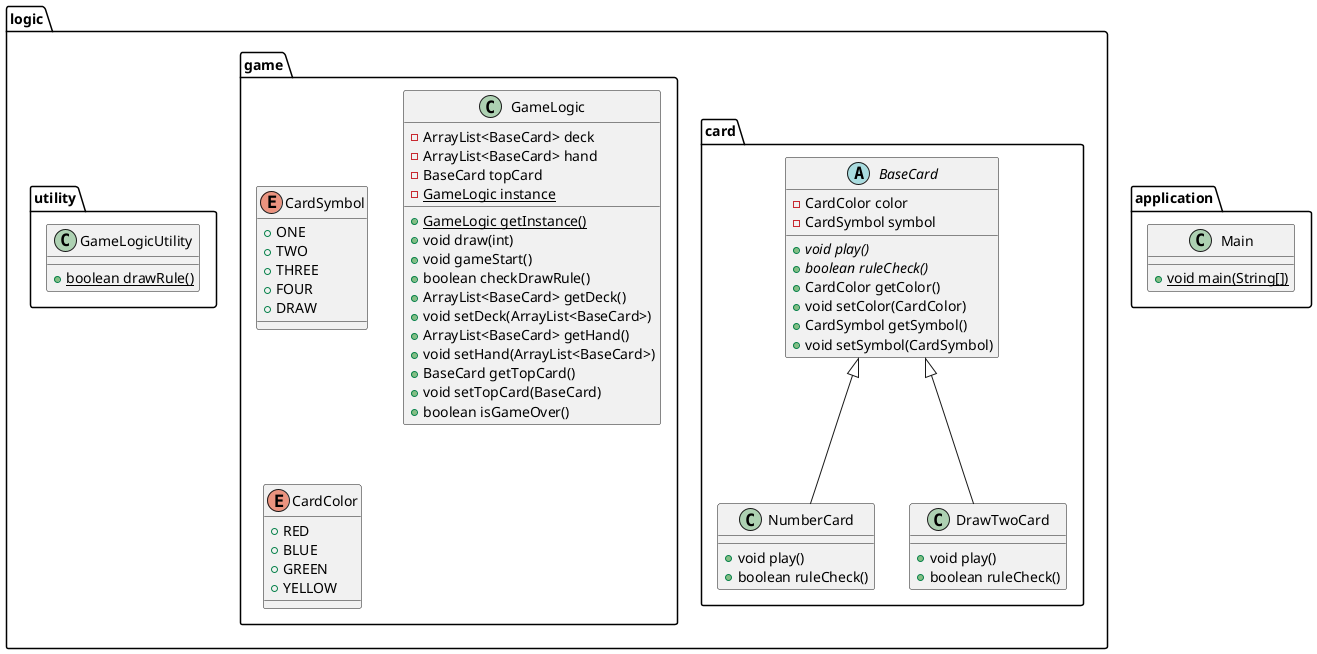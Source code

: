 @startuml
class logic.card.NumberCard {
+ void play()
+ boolean ruleCheck()
}

class logic.card.DrawTwoCard {
+ void play()
+ boolean ruleCheck()
}

enum logic.game.CardSymbol {
+  ONE
+  TWO
+  THREE
+  FOUR
+  DRAW
}

class application.Main {
+ {static} void main(String[])
}

class logic.utility.GameLogicUtility {
+ {static} boolean drawRule()
}

class logic.game.GameLogic {
- ArrayList<BaseCard> deck
- ArrayList<BaseCard> hand
- BaseCard topCard
- {static} GameLogic instance
+ {static} GameLogic getInstance()
+ void draw(int)
+ void gameStart()
+ boolean checkDrawRule()
+ ArrayList<BaseCard> getDeck()
+ void setDeck(ArrayList<BaseCard>)
+ ArrayList<BaseCard> getHand()
+ void setHand(ArrayList<BaseCard>)
+ BaseCard getTopCard()
+ void setTopCard(BaseCard)
+ boolean isGameOver()
}


abstract class logic.card.BaseCard {
- CardColor color
- CardSymbol symbol
+ {abstract}void play()
+ {abstract}boolean ruleCheck()
+ CardColor getColor()
+ void setColor(CardColor)
+ CardSymbol getSymbol()
+ void setSymbol(CardSymbol)
}


enum logic.game.CardColor {
+  RED
+  BLUE
+  GREEN
+  YELLOW
}



logic.card.BaseCard <|-- logic.card.NumberCard
logic.card.BaseCard <|-- logic.card.DrawTwoCard
@enduml